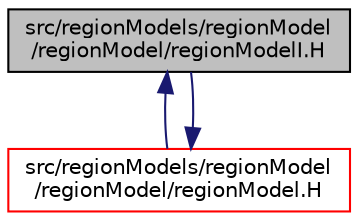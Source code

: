 digraph "src/regionModels/regionModel/regionModel/regionModelI.H"
{
  bgcolor="transparent";
  edge [fontname="Helvetica",fontsize="10",labelfontname="Helvetica",labelfontsize="10"];
  node [fontname="Helvetica",fontsize="10",shape=record];
  Node1 [label="src/regionModels/regionModel\l/regionModel/regionModelI.H",height=0.2,width=0.4,color="black", fillcolor="grey75", style="filled", fontcolor="black"];
  Node1 -> Node2 [dir="back",color="midnightblue",fontsize="10",style="solid",fontname="Helvetica"];
  Node2 [label="src/regionModels/regionModel\l/regionModel/regionModel.H",height=0.2,width=0.4,color="red",URL="$a09620.html"];
  Node2 -> Node1 [dir="back",color="midnightblue",fontsize="10",style="solid",fontname="Helvetica"];
}
